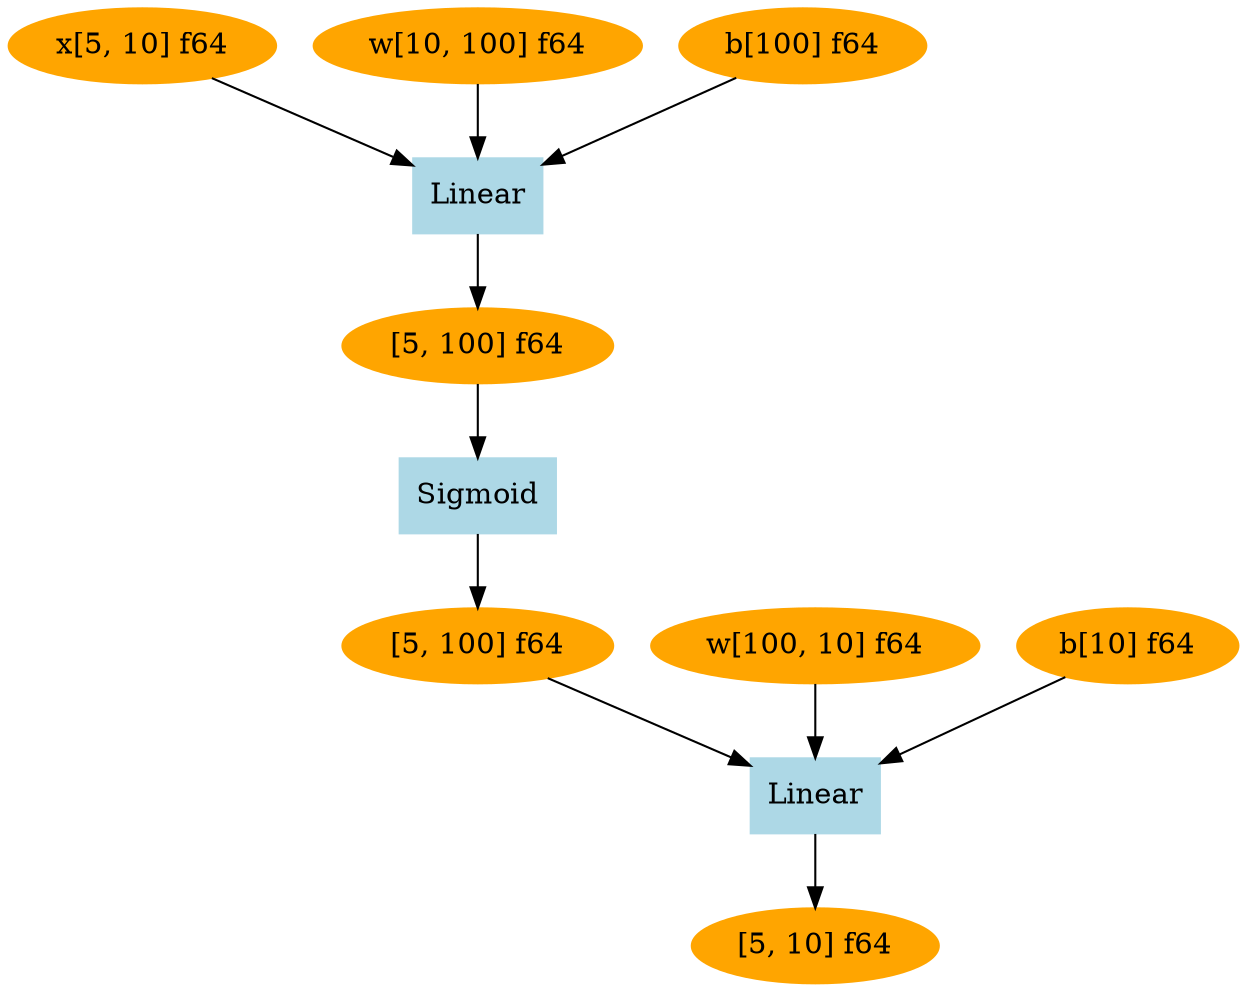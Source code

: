 digraph g {
"7fc854004778" [label="[5, 10] f64", color=orange, style=filled]
"7fc8540044a8" [label="Linear", color=lightblue, style=filled, shape=box]
"7fc854005978" -> "7fc8540044a8"
"7fc8540043c8" -> "7fc8540044a8"
"7fc854001618" -> "7fc8540044a8"
"7fc8540044a8" -> "7fc854004778"
"7fc854005978" [label="[5, 100] f64", color=orange, style=filled]
"7fc8540043c8" [label="w[100, 10] f64", color=orange, style=filled]
"7fc854001618" [label="b[10] f64", color=orange, style=filled]
"7fc8540058d8" [label="Sigmoid", color=lightblue, style=filled, shape=box]
"7fc854005728" -> "7fc8540058d8"
"7fc8540058d8" -> "7fc854005978"
"7fc854005728" [label="[5, 100] f64", color=orange, style=filled]
"7fc854003b58" [label="Linear", color=lightblue, style=filled, shape=box]
"7fc854001058" -> "7fc854003b58"
"7fc854005aa8" -> "7fc854003b58"
"7fc854001468" -> "7fc854003b58"
"7fc854003b58" -> "7fc854005728"
"7fc854001058" [label="x[5, 10] f64", color=orange, style=filled]
"7fc854005aa8" [label="w[10, 100] f64", color=orange, style=filled]
"7fc854001468" [label="b[100] f64", color=orange, style=filled]
}